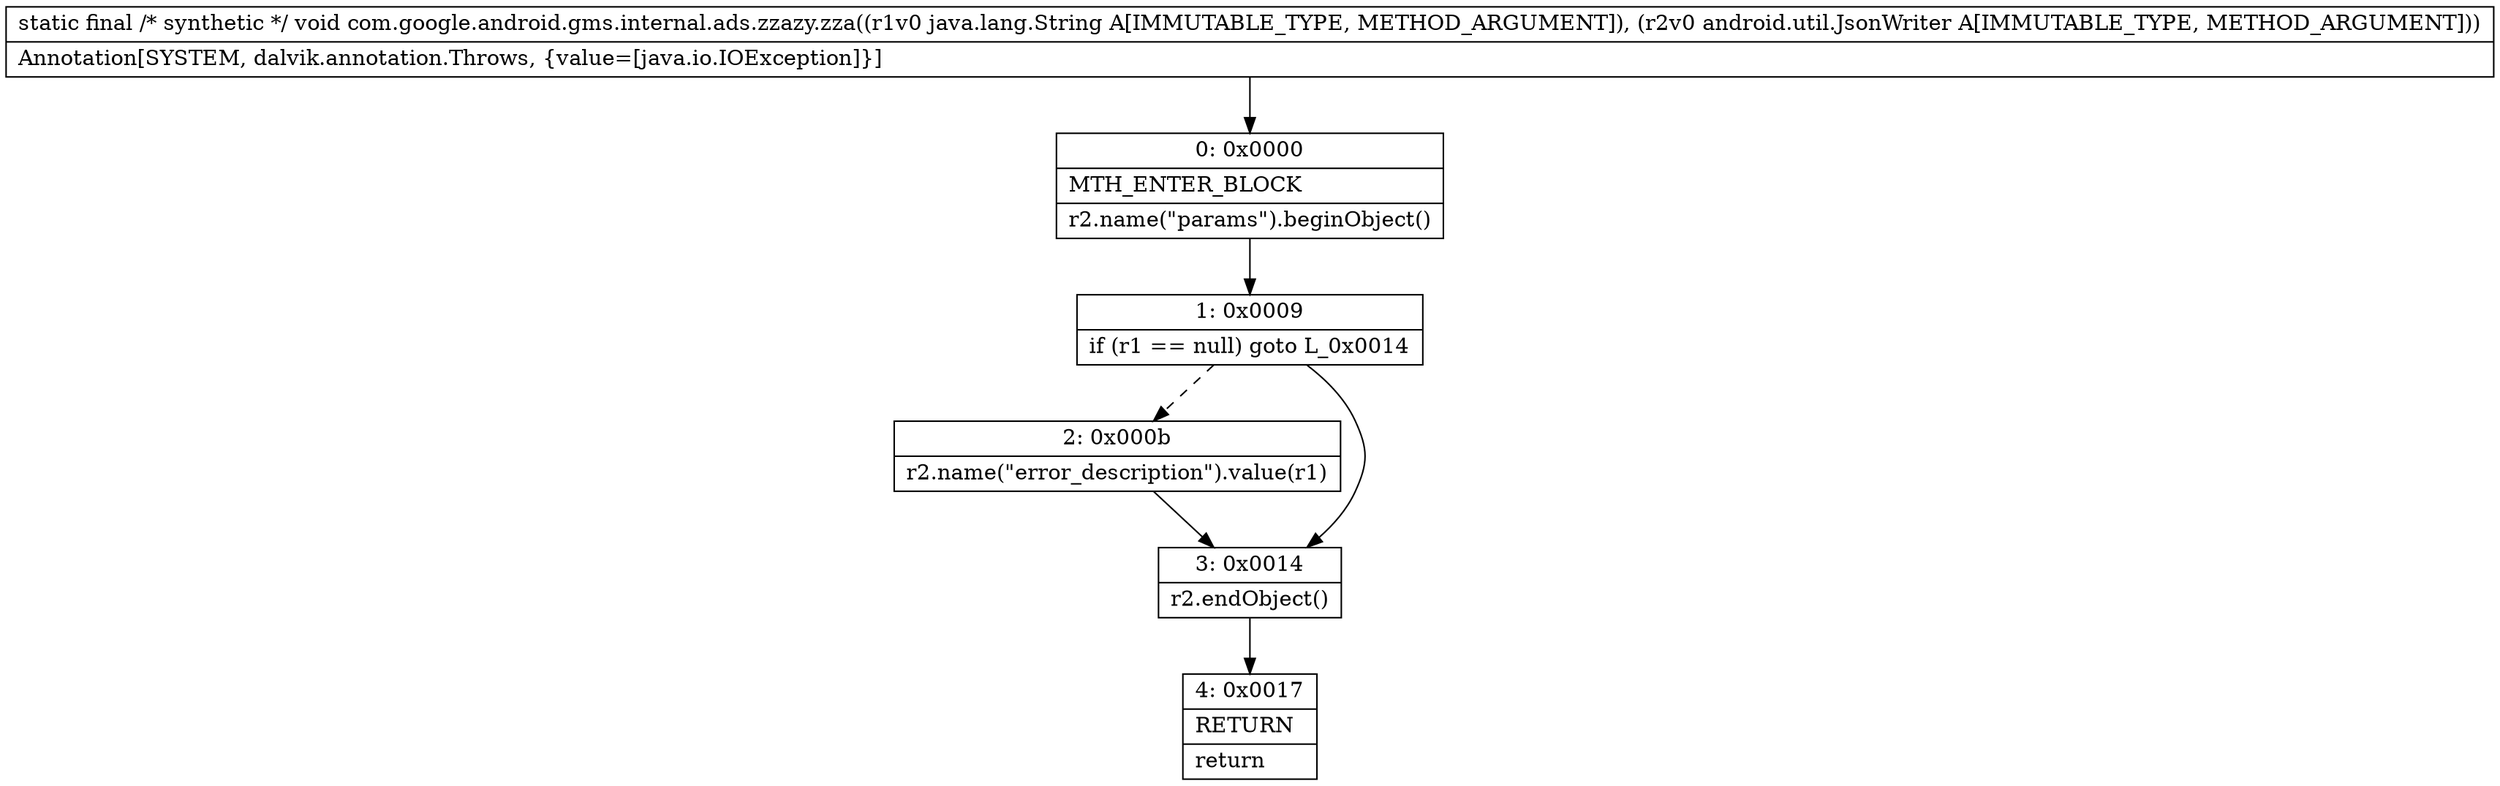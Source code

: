 digraph "CFG forcom.google.android.gms.internal.ads.zzazy.zza(Ljava\/lang\/String;Landroid\/util\/JsonWriter;)V" {
Node_0 [shape=record,label="{0\:\ 0x0000|MTH_ENTER_BLOCK\l|r2.name(\"params\").beginObject()\l}"];
Node_1 [shape=record,label="{1\:\ 0x0009|if (r1 == null) goto L_0x0014\l}"];
Node_2 [shape=record,label="{2\:\ 0x000b|r2.name(\"error_description\").value(r1)\l}"];
Node_3 [shape=record,label="{3\:\ 0x0014|r2.endObject()\l}"];
Node_4 [shape=record,label="{4\:\ 0x0017|RETURN\l|return\l}"];
MethodNode[shape=record,label="{static final \/* synthetic *\/ void com.google.android.gms.internal.ads.zzazy.zza((r1v0 java.lang.String A[IMMUTABLE_TYPE, METHOD_ARGUMENT]), (r2v0 android.util.JsonWriter A[IMMUTABLE_TYPE, METHOD_ARGUMENT]))  | Annotation[SYSTEM, dalvik.annotation.Throws, \{value=[java.io.IOException]\}]\l}"];
MethodNode -> Node_0;
Node_0 -> Node_1;
Node_1 -> Node_2[style=dashed];
Node_1 -> Node_3;
Node_2 -> Node_3;
Node_3 -> Node_4;
}

